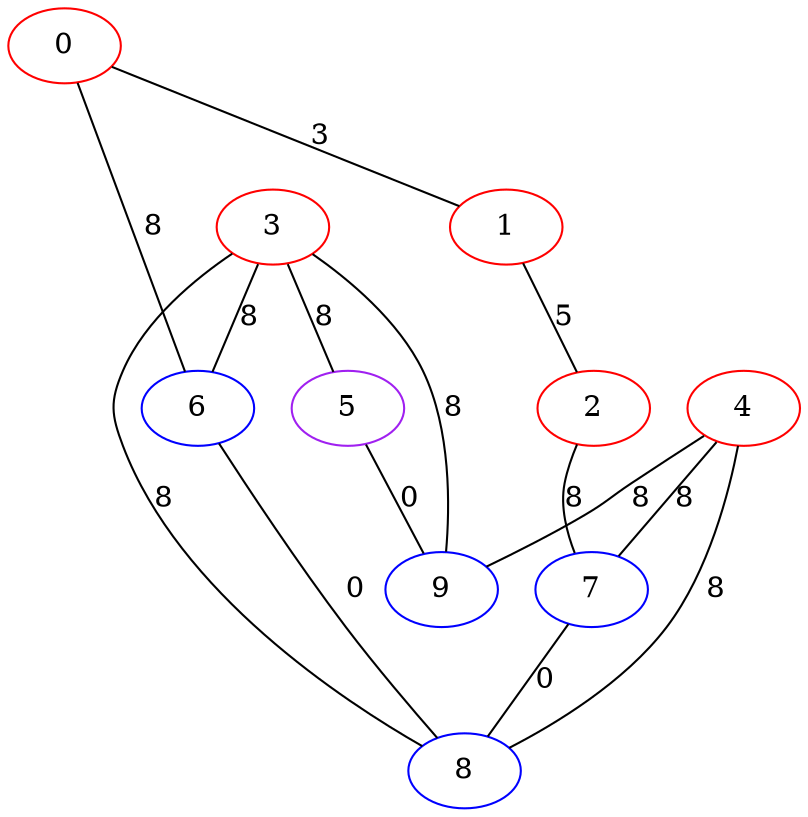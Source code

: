 graph "" {
0 [color=red, weight=1];
1 [color=red, weight=1];
2 [color=red, weight=1];
3 [color=red, weight=1];
4 [color=red, weight=1];
5 [color=purple, weight=4];
6 [color=blue, weight=3];
7 [color=blue, weight=3];
8 [color=blue, weight=3];
9 [color=blue, weight=3];
0 -- 1  [key=0, label=3];
0 -- 6  [key=0, label=8];
1 -- 2  [key=0, label=5];
2 -- 7  [key=0, label=8];
3 -- 8  [key=0, label=8];
3 -- 9  [key=0, label=8];
3 -- 5  [key=0, label=8];
3 -- 6  [key=0, label=8];
4 -- 8  [key=0, label=8];
4 -- 9  [key=0, label=8];
4 -- 7  [key=0, label=8];
5 -- 9  [key=0, label=0];
6 -- 8  [key=0, label=0];
7 -- 8  [key=0, label=0];
}
